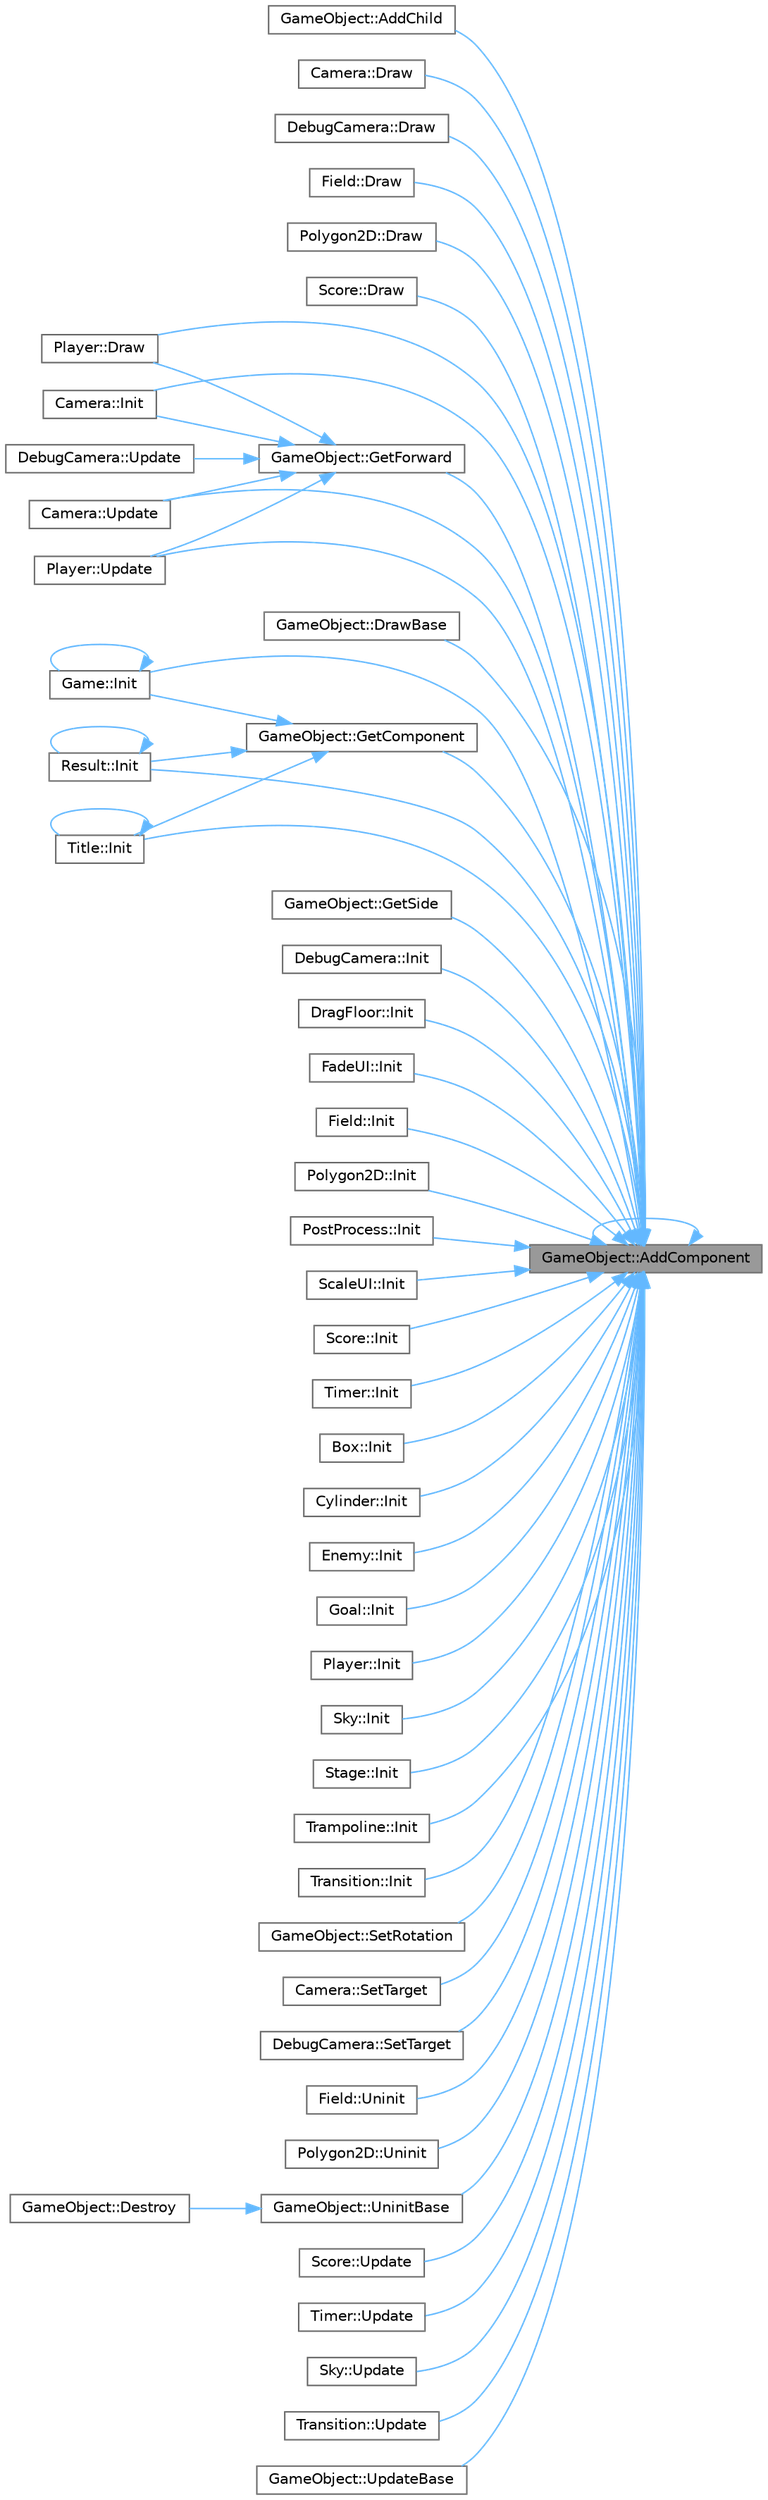 digraph "GameObject::AddComponent"
{
 // LATEX_PDF_SIZE
  bgcolor="transparent";
  edge [fontname=Helvetica,fontsize=10,labelfontname=Helvetica,labelfontsize=10];
  node [fontname=Helvetica,fontsize=10,shape=box,height=0.2,width=0.4];
  rankdir="RL";
  Node1 [id="Node000001",label="GameObject::AddComponent",height=0.2,width=0.4,color="gray40", fillcolor="grey60", style="filled", fontcolor="black",tooltip="オブジェクトに新しいコンポーネントを追加します。"];
  Node1 -> Node2 [id="edge1_Node000001_Node000002",dir="back",color="steelblue1",style="solid",tooltip=" "];
  Node2 [id="Node000002",label="GameObject::AddChild",height=0.2,width=0.4,color="grey40", fillcolor="white", style="filled",URL="$class_game_object.html#ae34e6d76cdb584eb97abd5b1e94d0c83",tooltip="子オブジェクトを追加します。"];
  Node1 -> Node1 [id="edge2_Node000001_Node000001",dir="back",color="steelblue1",style="solid",tooltip=" "];
  Node1 -> Node3 [id="edge3_Node000001_Node000003",dir="back",color="steelblue1",style="solid",tooltip=" "];
  Node3 [id="Node000003",label="Camera::Draw",height=0.2,width=0.4,color="grey40", fillcolor="white", style="filled",URL="$class_camera.html#a0d80a44404b91bc03be2c117d1f8185b",tooltip="Cameraクラスの描画処理を行います。"];
  Node1 -> Node4 [id="edge4_Node000001_Node000004",dir="back",color="steelblue1",style="solid",tooltip=" "];
  Node4 [id="Node000004",label="DebugCamera::Draw",height=0.2,width=0.4,color="grey40", fillcolor="white", style="filled",URL="$class_debug_camera.html#ac10d0e3e466d146050180eb701aa581c",tooltip="DebugCameraクラスの描画処理を行います。"];
  Node1 -> Node5 [id="edge5_Node000001_Node000005",dir="back",color="steelblue1",style="solid",tooltip=" "];
  Node5 [id="Node000005",label="Field::Draw",height=0.2,width=0.4,color="grey40", fillcolor="white", style="filled",URL="$class_field.html#a90e0b607ceff98e9b7e6c02e592e9fb9",tooltip="オブジェクトの描画処理を行います。"];
  Node1 -> Node6 [id="edge6_Node000001_Node000006",dir="back",color="steelblue1",style="solid",tooltip=" "];
  Node6 [id="Node000006",label="Polygon2D::Draw",height=0.2,width=0.4,color="grey40", fillcolor="white", style="filled",URL="$class_polygon2_d.html#a47b544a14e3a3765bcd6042590636d46",tooltip="オブジェクトの描画処理を行います。"];
  Node1 -> Node7 [id="edge7_Node000001_Node000007",dir="back",color="steelblue1",style="solid",tooltip=" "];
  Node7 [id="Node000007",label="Score::Draw",height=0.2,width=0.4,color="grey40", fillcolor="white", style="filled",URL="$class_score.html#a8a1f34951bddcb54184220129978215d",tooltip="オブジェクトの描画処理を行います。"];
  Node1 -> Node8 [id="edge8_Node000001_Node000008",dir="back",color="steelblue1",style="solid",tooltip=" "];
  Node8 [id="Node000008",label="Player::Draw",height=0.2,width=0.4,color="grey40", fillcolor="white", style="filled",URL="$class_player.html#a5b60ad157bb1e8debca89ed6903ca2a4",tooltip="プレイヤーオブジェクトの描画処理を行います。"];
  Node1 -> Node9 [id="edge9_Node000001_Node000009",dir="back",color="steelblue1",style="solid",tooltip=" "];
  Node9 [id="Node000009",label="GameObject::DrawBase",height=0.2,width=0.4,color="grey40", fillcolor="white", style="filled",URL="$class_game_object.html#a7540ba7129a1e4ea5e2a728feaf7bccf",tooltip="オブジェクトとその子オブジェクト、コンポーネントを描画します。"];
  Node1 -> Node10 [id="edge10_Node000001_Node000010",dir="back",color="steelblue1",style="solid",tooltip=" "];
  Node10 [id="Node000010",label="GameObject::GetComponent",height=0.2,width=0.4,color="grey40", fillcolor="white", style="filled",URL="$class_game_object.html#a5ba3b458e6bee6ea5aedd5c8cdeabf18",tooltip="オブジェクトから指定された型のコンポーネントを取得します。"];
  Node10 -> Node11 [id="edge11_Node000010_Node000011",dir="back",color="steelblue1",style="solid",tooltip=" "];
  Node11 [id="Node000011",label="Game::Init",height=0.2,width=0.4,color="grey40", fillcolor="white", style="filled",URL="$class_game.html#a76d586857ee6851adaf5f5fb8f9917ac",tooltip="シーンの初期化を行います。"];
  Node11 -> Node11 [id="edge12_Node000011_Node000011",dir="back",color="steelblue1",style="solid",tooltip=" "];
  Node10 -> Node12 [id="edge13_Node000010_Node000012",dir="back",color="steelblue1",style="solid",tooltip=" "];
  Node12 [id="Node000012",label="Result::Init",height=0.2,width=0.4,color="grey40", fillcolor="white", style="filled",URL="$class_result.html#af5e428da05c1649fe0d00893780f0699",tooltip="シーンの初期化を行います。"];
  Node12 -> Node12 [id="edge14_Node000012_Node000012",dir="back",color="steelblue1",style="solid",tooltip=" "];
  Node10 -> Node13 [id="edge15_Node000010_Node000013",dir="back",color="steelblue1",style="solid",tooltip=" "];
  Node13 [id="Node000013",label="Title::Init",height=0.2,width=0.4,color="grey40", fillcolor="white", style="filled",URL="$class_title.html#afd467560e61d6492400f1f531fdd1ccd",tooltip="シーンの初期化を行います。"];
  Node13 -> Node13 [id="edge16_Node000013_Node000013",dir="back",color="steelblue1",style="solid",tooltip=" "];
  Node1 -> Node14 [id="edge17_Node000001_Node000014",dir="back",color="steelblue1",style="solid",tooltip=" "];
  Node14 [id="Node000014",label="GameObject::GetForward",height=0.2,width=0.4,color="grey40", fillcolor="white", style="filled",URL="$class_game_object.html#ad53689a12682ef210b47aed77ea82309",tooltip="オブジェクトの前方ベクトルを取得します。"];
  Node14 -> Node8 [id="edge18_Node000014_Node000008",dir="back",color="steelblue1",style="solid",tooltip=" "];
  Node14 -> Node15 [id="edge19_Node000014_Node000015",dir="back",color="steelblue1",style="solid",tooltip=" "];
  Node15 [id="Node000015",label="Camera::Init",height=0.2,width=0.4,color="grey40", fillcolor="white", style="filled",URL="$class_camera.html#a1543c3415858fa4773f8a69ef903366c",tooltip="Cameraクラスの初期化を行います。"];
  Node14 -> Node16 [id="edge20_Node000014_Node000016",dir="back",color="steelblue1",style="solid",tooltip=" "];
  Node16 [id="Node000016",label="Camera::Update",height=0.2,width=0.4,color="grey40", fillcolor="white", style="filled",URL="$class_camera.html#a4a596a3ea1fdc7d244ba4268031a360b",tooltip="Cameraクラスの更新処理を行います。"];
  Node14 -> Node17 [id="edge21_Node000014_Node000017",dir="back",color="steelblue1",style="solid",tooltip=" "];
  Node17 [id="Node000017",label="DebugCamera::Update",height=0.2,width=0.4,color="grey40", fillcolor="white", style="filled",URL="$class_debug_camera.html#ad8da0ebc2bb13cf9a277cda83666d5f4",tooltip="DebugCameraクラスの更新処理を行います。"];
  Node14 -> Node18 [id="edge22_Node000014_Node000018",dir="back",color="steelblue1",style="solid",tooltip=" "];
  Node18 [id="Node000018",label="Player::Update",height=0.2,width=0.4,color="grey40", fillcolor="white", style="filled",URL="$class_player.html#a5e17be3418fa0ac0192c05efaf3dc8bd",tooltip="プレイヤーオブジェクトの更新処理を行います。"];
  Node1 -> Node19 [id="edge23_Node000001_Node000019",dir="back",color="steelblue1",style="solid",tooltip=" "];
  Node19 [id="Node000019",label="GameObject::GetSide",height=0.2,width=0.4,color="grey40", fillcolor="white", style="filled",URL="$class_game_object.html#a9e7d25ffc3c93a20006820945b735c88",tooltip="オブジェクトの横方向ベクトルを取得します。"];
  Node1 -> Node15 [id="edge24_Node000001_Node000015",dir="back",color="steelblue1",style="solid",tooltip=" "];
  Node1 -> Node20 [id="edge25_Node000001_Node000020",dir="back",color="steelblue1",style="solid",tooltip=" "];
  Node20 [id="Node000020",label="DebugCamera::Init",height=0.2,width=0.4,color="grey40", fillcolor="white", style="filled",URL="$class_debug_camera.html#a1a949c68134f3c98ad92cf823e229cac",tooltip="DebugCameraクラスの初期化を行います。"];
  Node1 -> Node21 [id="edge26_Node000001_Node000021",dir="back",color="steelblue1",style="solid",tooltip=" "];
  Node21 [id="Node000021",label="DragFloor::Init",height=0.2,width=0.4,color="grey40", fillcolor="white", style="filled",URL="$class_drag_floor.html#a2ca29f9971f784fbd6c1465d1d099b01",tooltip="オブジェクトの初期化を行います。"];
  Node1 -> Node22 [id="edge27_Node000001_Node000022",dir="back",color="steelblue1",style="solid",tooltip=" "];
  Node22 [id="Node000022",label="FadeUI::Init",height=0.2,width=0.4,color="grey40", fillcolor="white", style="filled",URL="$class_fade_u_i.html#ae89bb7870d5a55b4bca54430762ca3ac",tooltip="オブジェクトの初期化を行います。"];
  Node1 -> Node23 [id="edge28_Node000001_Node000023",dir="back",color="steelblue1",style="solid",tooltip=" "];
  Node23 [id="Node000023",label="Field::Init",height=0.2,width=0.4,color="grey40", fillcolor="white", style="filled",URL="$class_field.html#adee4de163152ac14681d36d57f966975",tooltip="オブジェクトの初期化を行います。"];
  Node1 -> Node24 [id="edge29_Node000001_Node000024",dir="back",color="steelblue1",style="solid",tooltip=" "];
  Node24 [id="Node000024",label="Polygon2D::Init",height=0.2,width=0.4,color="grey40", fillcolor="white", style="filled",URL="$class_polygon2_d.html#aa1b5d5fbf1f0ebde885b3f8a781a86a9",tooltip="オブジェクトの初期化を行います。"];
  Node1 -> Node25 [id="edge30_Node000001_Node000025",dir="back",color="steelblue1",style="solid",tooltip=" "];
  Node25 [id="Node000025",label="PostProcess::Init",height=0.2,width=0.4,color="grey40", fillcolor="white", style="filled",URL="$class_post_process.html#a17dcbc67a9e17d25cc4c66a0d45d2028",tooltip="オブジェクトの初期化を行います。"];
  Node1 -> Node26 [id="edge31_Node000001_Node000026",dir="back",color="steelblue1",style="solid",tooltip=" "];
  Node26 [id="Node000026",label="ScaleUI::Init",height=0.2,width=0.4,color="grey40", fillcolor="white", style="filled",URL="$class_scale_u_i.html#a14fcd2c3df4a2ad5022881154e6c867c",tooltip="オブジェクトの初期化を行います。"];
  Node1 -> Node27 [id="edge32_Node000001_Node000027",dir="back",color="steelblue1",style="solid",tooltip=" "];
  Node27 [id="Node000027",label="Score::Init",height=0.2,width=0.4,color="grey40", fillcolor="white", style="filled",URL="$class_score.html#ac076e7bc2a16f8651ed88f6a49d27317",tooltip="オブジェクトの初期化を行います。"];
  Node1 -> Node28 [id="edge33_Node000001_Node000028",dir="back",color="steelblue1",style="solid",tooltip=" "];
  Node28 [id="Node000028",label="Timer::Init",height=0.2,width=0.4,color="grey40", fillcolor="white", style="filled",URL="$class_timer.html#ae2ada8383290c09b3101be48f7e0016e",tooltip="オブジェクトの初期化を行います。"];
  Node1 -> Node29 [id="edge34_Node000001_Node000029",dir="back",color="steelblue1",style="solid",tooltip=" "];
  Node29 [id="Node000029",label="Box::Init",height=0.2,width=0.4,color="grey40", fillcolor="white", style="filled",URL="$class_box.html#a895406475a3925ef08d06e831503a333",tooltip="オブジェクトの初期化を行います。"];
  Node1 -> Node30 [id="edge35_Node000001_Node000030",dir="back",color="steelblue1",style="solid",tooltip=" "];
  Node30 [id="Node000030",label="Cylinder::Init",height=0.2,width=0.4,color="grey40", fillcolor="white", style="filled",URL="$class_cylinder.html#a0f66abb2bd93f6d10bbe6927a8980cf1",tooltip="オブジェクトの初期化を行います。"];
  Node1 -> Node31 [id="edge36_Node000001_Node000031",dir="back",color="steelblue1",style="solid",tooltip=" "];
  Node31 [id="Node000031",label="Enemy::Init",height=0.2,width=0.4,color="grey40", fillcolor="white", style="filled",URL="$class_enemy.html#a0af6416bc431c1ff2d3fb7f8441950c2",tooltip="オブジェクトの初期化を行います。"];
  Node1 -> Node11 [id="edge37_Node000001_Node000011",dir="back",color="steelblue1",style="solid",tooltip=" "];
  Node1 -> Node32 [id="edge38_Node000001_Node000032",dir="back",color="steelblue1",style="solid",tooltip=" "];
  Node32 [id="Node000032",label="Goal::Init",height=0.2,width=0.4,color="grey40", fillcolor="white", style="filled",URL="$class_goal.html#a28c6a049bfc5f263be99814a596d044e",tooltip="オブジェクトの初期化を行います。"];
  Node1 -> Node33 [id="edge39_Node000001_Node000033",dir="back",color="steelblue1",style="solid",tooltip=" "];
  Node33 [id="Node000033",label="Player::Init",height=0.2,width=0.4,color="grey40", fillcolor="white", style="filled",URL="$class_player.html#a4eaaeb9d0967fef59baac319b9cc8d60",tooltip="プレイヤーオブジェクトの初期化を行います。"];
  Node1 -> Node12 [id="edge40_Node000001_Node000012",dir="back",color="steelblue1",style="solid",tooltip=" "];
  Node1 -> Node34 [id="edge41_Node000001_Node000034",dir="back",color="steelblue1",style="solid",tooltip=" "];
  Node34 [id="Node000034",label="Sky::Init",height=0.2,width=0.4,color="grey40", fillcolor="white", style="filled",URL="$class_sky.html#a43f9853aab618ecd8bd205c036515e17",tooltip="オブジェクトの初期化を行います。"];
  Node1 -> Node35 [id="edge42_Node000001_Node000035",dir="back",color="steelblue1",style="solid",tooltip=" "];
  Node35 [id="Node000035",label="Stage::Init",height=0.2,width=0.4,color="grey40", fillcolor="white", style="filled",URL="$class_stage.html#ace35e0559c23e4c2a4d38e12ff9d6fce",tooltip="オブジェクトの初期化を行います。"];
  Node1 -> Node13 [id="edge43_Node000001_Node000013",dir="back",color="steelblue1",style="solid",tooltip=" "];
  Node1 -> Node36 [id="edge44_Node000001_Node000036",dir="back",color="steelblue1",style="solid",tooltip=" "];
  Node36 [id="Node000036",label="Trampoline::Init",height=0.2,width=0.4,color="grey40", fillcolor="white", style="filled",URL="$class_trampoline.html#a6b4183f1286adfee2f712eac11b9df70",tooltip="オブジェクトの初期化を行います。"];
  Node1 -> Node37 [id="edge45_Node000001_Node000037",dir="back",color="steelblue1",style="solid",tooltip=" "];
  Node37 [id="Node000037",label="Transition::Init",height=0.2,width=0.4,color="grey40", fillcolor="white", style="filled",URL="$class_transition.html#adf62b8fb7005f53db4456bd74c6fce93",tooltip="初期化関数"];
  Node1 -> Node38 [id="edge46_Node000001_Node000038",dir="back",color="steelblue1",style="solid",tooltip=" "];
  Node38 [id="Node000038",label="GameObject::SetRotation",height=0.2,width=0.4,color="grey40", fillcolor="white", style="filled",URL="$class_game_object.html#a4afa611d4b2aef1d7086fab891ac24d8",tooltip="オブジェクトの回転を設定します。"];
  Node1 -> Node39 [id="edge47_Node000001_Node000039",dir="back",color="steelblue1",style="solid",tooltip=" "];
  Node39 [id="Node000039",label="Camera::SetTarget",height=0.2,width=0.4,color="grey40", fillcolor="white", style="filled",URL="$class_camera.html#a4ab405d973c24462d2d6cc16b54ec971",tooltip="カメラのターゲット座標を設定します。"];
  Node1 -> Node40 [id="edge48_Node000001_Node000040",dir="back",color="steelblue1",style="solid",tooltip=" "];
  Node40 [id="Node000040",label="DebugCamera::SetTarget",height=0.2,width=0.4,color="grey40", fillcolor="white", style="filled",URL="$class_debug_camera.html#aa24cc7c251d5382be5ba863e7fd78110",tooltip="カメラのターゲット座標を設定します。"];
  Node1 -> Node41 [id="edge49_Node000001_Node000041",dir="back",color="steelblue1",style="solid",tooltip=" "];
  Node41 [id="Node000041",label="Field::Uninit",height=0.2,width=0.4,color="grey40", fillcolor="white", style="filled",URL="$class_field.html#a7667634f271fc00d9887ed0c5fefe156",tooltip="オブジェクトの終了処理を行います。"];
  Node1 -> Node42 [id="edge50_Node000001_Node000042",dir="back",color="steelblue1",style="solid",tooltip=" "];
  Node42 [id="Node000042",label="Polygon2D::Uninit",height=0.2,width=0.4,color="grey40", fillcolor="white", style="filled",URL="$class_polygon2_d.html#a5f0db14e601e43ab288eec54ae41ace0",tooltip="オブジェクトの終了処理を行います。"];
  Node1 -> Node43 [id="edge51_Node000001_Node000043",dir="back",color="steelblue1",style="solid",tooltip=" "];
  Node43 [id="Node000043",label="GameObject::UninitBase",height=0.2,width=0.4,color="grey40", fillcolor="white", style="filled",URL="$class_game_object.html#a33d6c63352286b44eabcff91dc5fa4ff",tooltip="オブジェクトとその子オブジェクト、コンポーネントを終了処理します。"];
  Node43 -> Node44 [id="edge52_Node000043_Node000044",dir="back",color="steelblue1",style="solid",tooltip=" "];
  Node44 [id="Node000044",label="GameObject::Destroy",height=0.2,width=0.4,color="grey40", fillcolor="white", style="filled",URL="$class_game_object.html#a4b7b2c5fbbe53feb8fcbb6eab7d214ea",tooltip="オブジェクトを破棄します。"];
  Node1 -> Node16 [id="edge53_Node000001_Node000016",dir="back",color="steelblue1",style="solid",tooltip=" "];
  Node1 -> Node45 [id="edge54_Node000001_Node000045",dir="back",color="steelblue1",style="solid",tooltip=" "];
  Node45 [id="Node000045",label="Score::Update",height=0.2,width=0.4,color="grey40", fillcolor="white", style="filled",URL="$class_score.html#a99c354a9f20e44df888b73c6120caab8",tooltip="オブジェクトの更新処理を行います。"];
  Node1 -> Node46 [id="edge55_Node000001_Node000046",dir="back",color="steelblue1",style="solid",tooltip=" "];
  Node46 [id="Node000046",label="Timer::Update",height=0.2,width=0.4,color="grey40", fillcolor="white", style="filled",URL="$class_timer.html#a77a6595649759e7236d1b43c2c10e16b",tooltip="オブジェクトの更新処理を行います。"];
  Node1 -> Node18 [id="edge56_Node000001_Node000018",dir="back",color="steelblue1",style="solid",tooltip=" "];
  Node1 -> Node47 [id="edge57_Node000001_Node000047",dir="back",color="steelblue1",style="solid",tooltip=" "];
  Node47 [id="Node000047",label="Sky::Update",height=0.2,width=0.4,color="grey40", fillcolor="white", style="filled",URL="$class_sky.html#a7a3bf849e18ca78de47e24c8e7587edb",tooltip="オブジェクトの更新処理を行います。"];
  Node1 -> Node48 [id="edge58_Node000001_Node000048",dir="back",color="steelblue1",style="solid",tooltip=" "];
  Node48 [id="Node000048",label="Transition::Update",height=0.2,width=0.4,color="grey40", fillcolor="white", style="filled",URL="$class_transition.html#a70b04f1d15eca2bdef794883b4076cd3",tooltip="更新関数"];
  Node1 -> Node49 [id="edge59_Node000001_Node000049",dir="back",color="steelblue1",style="solid",tooltip=" "];
  Node49 [id="Node000049",label="GameObject::UpdateBase",height=0.2,width=0.4,color="grey40", fillcolor="white", style="filled",URL="$class_game_object.html#af72b2c7b64912b3b91f69cf16ba62643",tooltip="オブジェクトとその子オブジェクト、コンポーネントを更新します。"];
}
